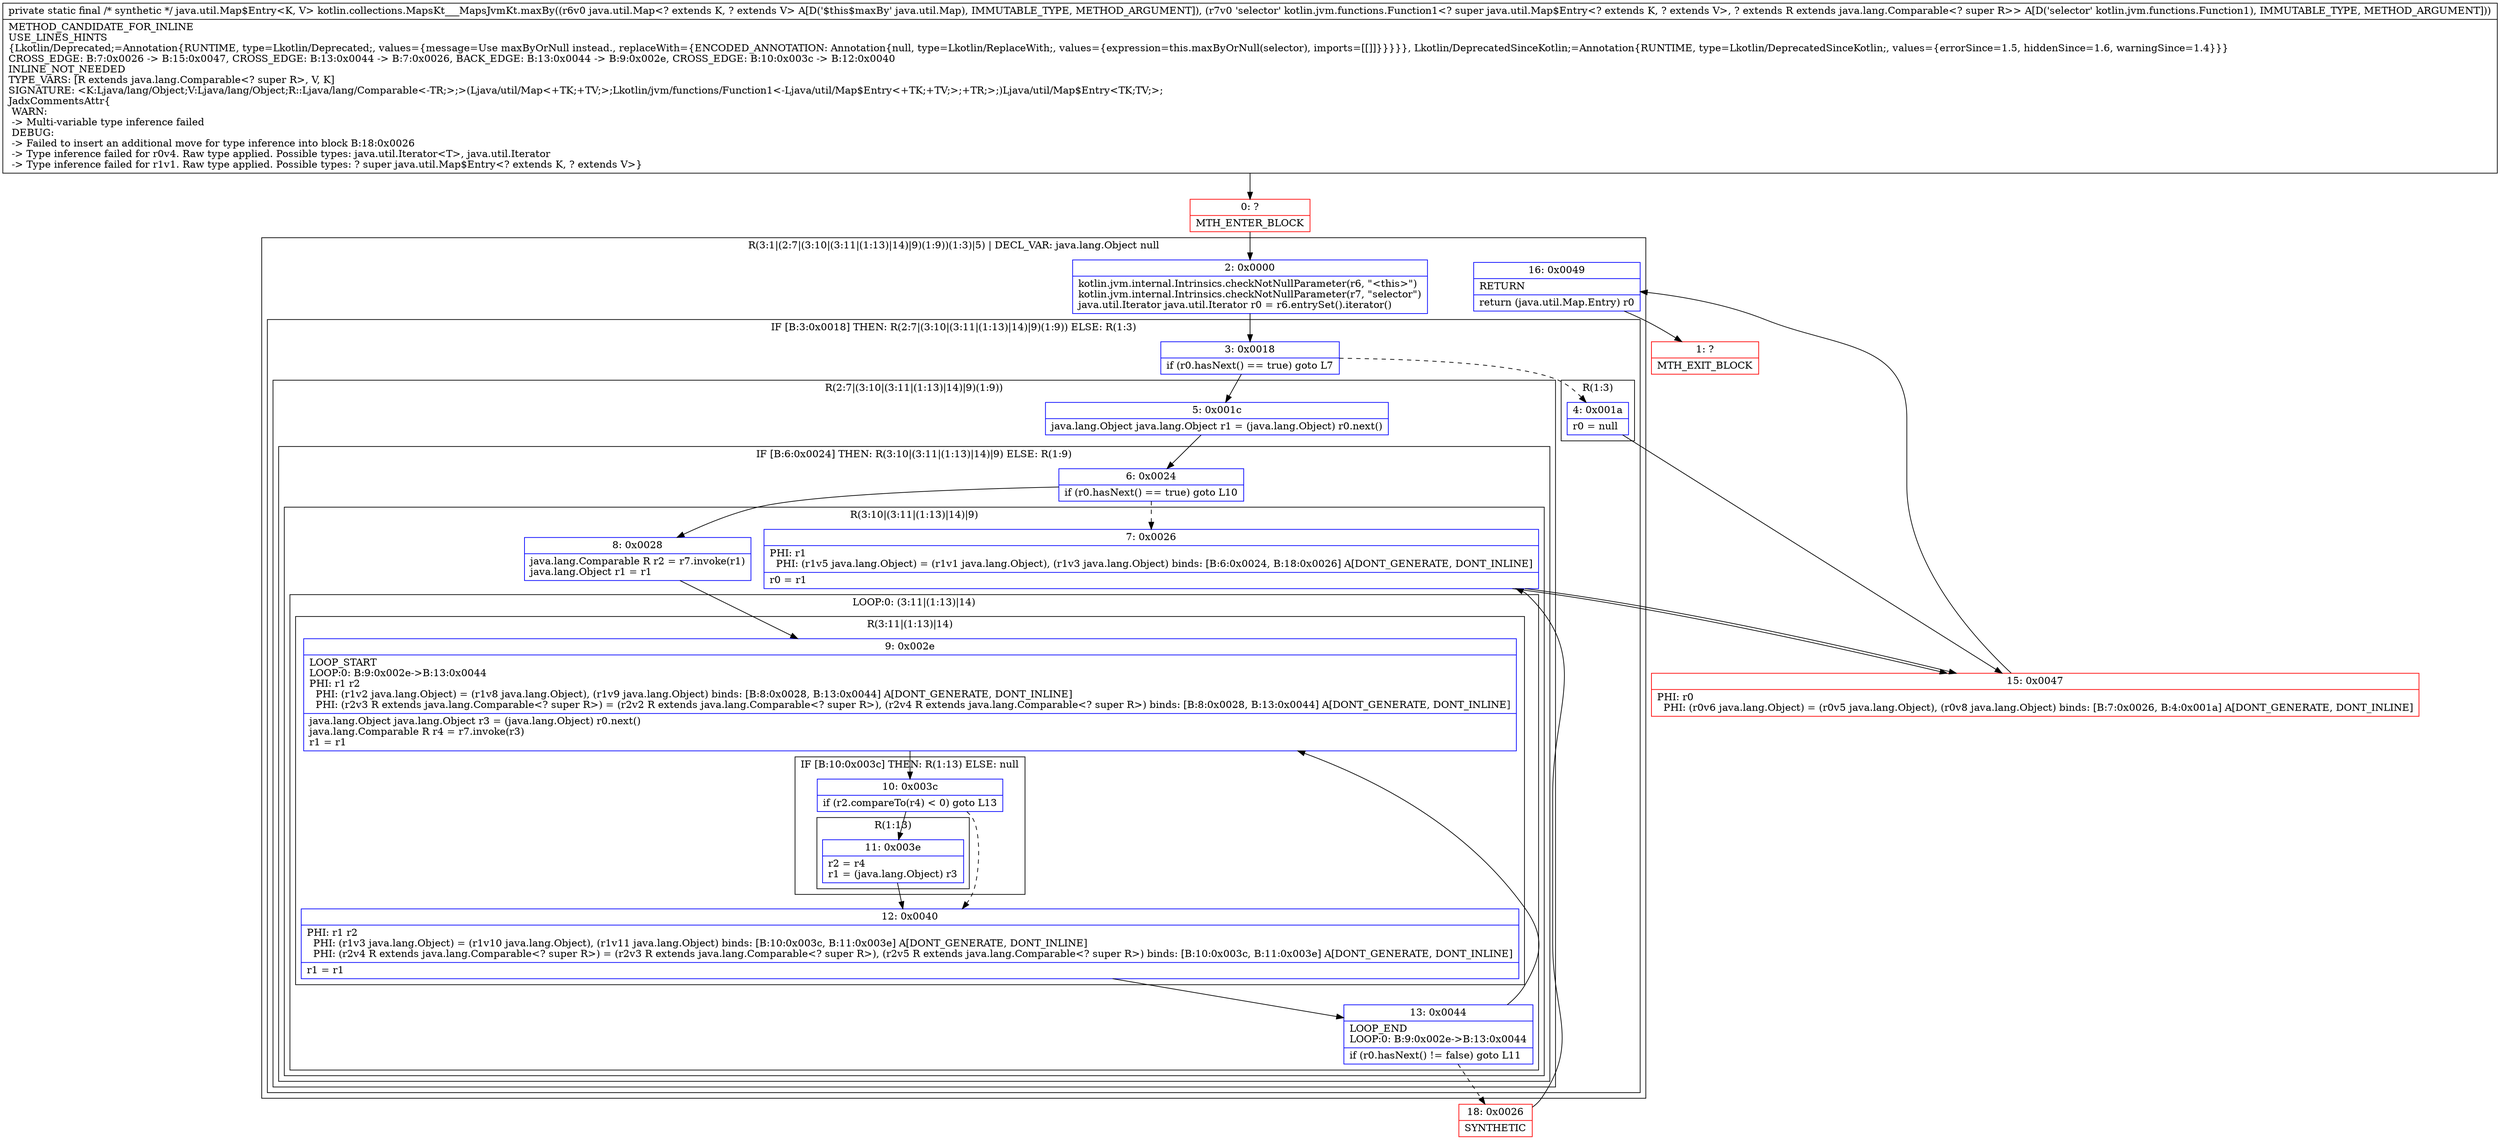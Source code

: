 digraph "CFG forkotlin.collections.MapsKt___MapsJvmKt.maxBy(Ljava\/util\/Map;Lkotlin\/jvm\/functions\/Function1;)Ljava\/util\/Map$Entry;" {
subgraph cluster_Region_75283021 {
label = "R(3:1|(2:7|(3:10|(3:11|(1:13)|14)|9)(1:9))(1:3)|5) | DECL_VAR: java.lang.Object null\l";
node [shape=record,color=blue];
Node_2 [shape=record,label="{2\:\ 0x0000|kotlin.jvm.internal.Intrinsics.checkNotNullParameter(r6, \"\<this\>\")\lkotlin.jvm.internal.Intrinsics.checkNotNullParameter(r7, \"selector\")\ljava.util.Iterator java.util.Iterator r0 = r6.entrySet().iterator()\l}"];
subgraph cluster_IfRegion_1860018754 {
label = "IF [B:3:0x0018] THEN: R(2:7|(3:10|(3:11|(1:13)|14)|9)(1:9)) ELSE: R(1:3)";
node [shape=record,color=blue];
Node_3 [shape=record,label="{3\:\ 0x0018|if (r0.hasNext() == true) goto L7\l}"];
subgraph cluster_Region_293226666 {
label = "R(2:7|(3:10|(3:11|(1:13)|14)|9)(1:9))";
node [shape=record,color=blue];
Node_5 [shape=record,label="{5\:\ 0x001c|java.lang.Object java.lang.Object r1 = (java.lang.Object) r0.next()\l}"];
subgraph cluster_IfRegion_1188401806 {
label = "IF [B:6:0x0024] THEN: R(3:10|(3:11|(1:13)|14)|9) ELSE: R(1:9)";
node [shape=record,color=blue];
Node_6 [shape=record,label="{6\:\ 0x0024|if (r0.hasNext() == true) goto L10\l}"];
subgraph cluster_Region_218170233 {
label = "R(3:10|(3:11|(1:13)|14)|9)";
node [shape=record,color=blue];
Node_8 [shape=record,label="{8\:\ 0x0028|java.lang.Comparable R r2 = r7.invoke(r1)\ljava.lang.Object r1 = r1\l}"];
subgraph cluster_LoopRegion_656074443 {
label = "LOOP:0: (3:11|(1:13)|14)";
node [shape=record,color=blue];
Node_13 [shape=record,label="{13\:\ 0x0044|LOOP_END\lLOOP:0: B:9:0x002e\-\>B:13:0x0044\l|if (r0.hasNext() != false) goto L11\l}"];
subgraph cluster_Region_609656792 {
label = "R(3:11|(1:13)|14)";
node [shape=record,color=blue];
Node_9 [shape=record,label="{9\:\ 0x002e|LOOP_START\lLOOP:0: B:9:0x002e\-\>B:13:0x0044\lPHI: r1 r2 \l  PHI: (r1v2 java.lang.Object) = (r1v8 java.lang.Object), (r1v9 java.lang.Object) binds: [B:8:0x0028, B:13:0x0044] A[DONT_GENERATE, DONT_INLINE]\l  PHI: (r2v3 R extends java.lang.Comparable\<? super R\>) = (r2v2 R extends java.lang.Comparable\<? super R\>), (r2v4 R extends java.lang.Comparable\<? super R\>) binds: [B:8:0x0028, B:13:0x0044] A[DONT_GENERATE, DONT_INLINE]\l|java.lang.Object java.lang.Object r3 = (java.lang.Object) r0.next()\ljava.lang.Comparable R r4 = r7.invoke(r3)\lr1 = r1\l}"];
subgraph cluster_IfRegion_1835366544 {
label = "IF [B:10:0x003c] THEN: R(1:13) ELSE: null";
node [shape=record,color=blue];
Node_10 [shape=record,label="{10\:\ 0x003c|if (r2.compareTo(r4) \< 0) goto L13\l}"];
subgraph cluster_Region_1739238624 {
label = "R(1:13)";
node [shape=record,color=blue];
Node_11 [shape=record,label="{11\:\ 0x003e|r2 = r4\lr1 = (java.lang.Object) r3\l}"];
}
}
Node_12 [shape=record,label="{12\:\ 0x0040|PHI: r1 r2 \l  PHI: (r1v3 java.lang.Object) = (r1v10 java.lang.Object), (r1v11 java.lang.Object) binds: [B:10:0x003c, B:11:0x003e] A[DONT_GENERATE, DONT_INLINE]\l  PHI: (r2v4 R extends java.lang.Comparable\<? super R\>) = (r2v3 R extends java.lang.Comparable\<? super R\>), (r2v5 R extends java.lang.Comparable\<? super R\>) binds: [B:10:0x003c, B:11:0x003e] A[DONT_GENERATE, DONT_INLINE]\l|r1 = r1\l}"];
}
}
Node_7 [shape=record,label="{7\:\ 0x0026|PHI: r1 \l  PHI: (r1v5 java.lang.Object) = (r1v1 java.lang.Object), (r1v3 java.lang.Object) binds: [B:6:0x0024, B:18:0x0026] A[DONT_GENERATE, DONT_INLINE]\l|r0 = r1\l}"];
}
subgraph cluster_Region_2111668396 {
label = "R(1:9)";
node [shape=record,color=blue];
Node_7 [shape=record,label="{7\:\ 0x0026|PHI: r1 \l  PHI: (r1v5 java.lang.Object) = (r1v1 java.lang.Object), (r1v3 java.lang.Object) binds: [B:6:0x0024, B:18:0x0026] A[DONT_GENERATE, DONT_INLINE]\l|r0 = r1\l}"];
}
}
}
subgraph cluster_Region_1603933296 {
label = "R(1:3)";
node [shape=record,color=blue];
Node_4 [shape=record,label="{4\:\ 0x001a|r0 = null\l}"];
}
}
Node_16 [shape=record,label="{16\:\ 0x0049|RETURN\l|return (java.util.Map.Entry) r0\l}"];
}
Node_0 [shape=record,color=red,label="{0\:\ ?|MTH_ENTER_BLOCK\l}"];
Node_15 [shape=record,color=red,label="{15\:\ 0x0047|PHI: r0 \l  PHI: (r0v6 java.lang.Object) = (r0v5 java.lang.Object), (r0v8 java.lang.Object) binds: [B:7:0x0026, B:4:0x001a] A[DONT_GENERATE, DONT_INLINE]\l}"];
Node_1 [shape=record,color=red,label="{1\:\ ?|MTH_EXIT_BLOCK\l}"];
Node_18 [shape=record,color=red,label="{18\:\ 0x0026|SYNTHETIC\l}"];
MethodNode[shape=record,label="{private static final \/* synthetic *\/ java.util.Map$Entry\<K, V\> kotlin.collections.MapsKt___MapsJvmKt.maxBy((r6v0 java.util.Map\<? extends K, ? extends V\> A[D('$this$maxBy' java.util.Map), IMMUTABLE_TYPE, METHOD_ARGUMENT]), (r7v0 'selector' kotlin.jvm.functions.Function1\<? super java.util.Map$Entry\<? extends K, ? extends V\>, ? extends R extends java.lang.Comparable\<? super R\>\> A[D('selector' kotlin.jvm.functions.Function1), IMMUTABLE_TYPE, METHOD_ARGUMENT]))  | METHOD_CANDIDATE_FOR_INLINE\lUSE_LINES_HINTS\l\{Lkotlin\/Deprecated;=Annotation\{RUNTIME, type=Lkotlin\/Deprecated;, values=\{message=Use maxByOrNull instead., replaceWith=\{ENCODED_ANNOTATION: Annotation\{null, type=Lkotlin\/ReplaceWith;, values=\{expression=this.maxByOrNull(selector), imports=[[]]\}\}\}\}\}, Lkotlin\/DeprecatedSinceKotlin;=Annotation\{RUNTIME, type=Lkotlin\/DeprecatedSinceKotlin;, values=\{errorSince=1.5, hiddenSince=1.6, warningSince=1.4\}\}\}\lCROSS_EDGE: B:7:0x0026 \-\> B:15:0x0047, CROSS_EDGE: B:13:0x0044 \-\> B:7:0x0026, BACK_EDGE: B:13:0x0044 \-\> B:9:0x002e, CROSS_EDGE: B:10:0x003c \-\> B:12:0x0040\lINLINE_NOT_NEEDED\lTYPE_VARS: [R extends java.lang.Comparable\<? super R\>, V, K]\lSIGNATURE: \<K:Ljava\/lang\/Object;V:Ljava\/lang\/Object;R::Ljava\/lang\/Comparable\<\-TR;\>;\>(Ljava\/util\/Map\<+TK;+TV;\>;Lkotlin\/jvm\/functions\/Function1\<\-Ljava\/util\/Map$Entry\<+TK;+TV;\>;+TR;\>;)Ljava\/util\/Map$Entry\<TK;TV;\>;\lJadxCommentsAttr\{\l WARN: \l \-\> Multi\-variable type inference failed\l DEBUG: \l \-\> Failed to insert an additional move for type inference into block B:18:0x0026\l \-\> Type inference failed for r0v4. Raw type applied. Possible types: java.util.Iterator\<T\>, java.util.Iterator\l \-\> Type inference failed for r1v1. Raw type applied. Possible types: ? super java.util.Map$Entry\<? extends K, ? extends V\>\}\l}"];
MethodNode -> Node_0;Node_2 -> Node_3;
Node_3 -> Node_4[style=dashed];
Node_3 -> Node_5;
Node_5 -> Node_6;
Node_6 -> Node_7[style=dashed];
Node_6 -> Node_8;
Node_8 -> Node_9;
Node_13 -> Node_9;
Node_13 -> Node_18[style=dashed];
Node_9 -> Node_10;
Node_10 -> Node_11;
Node_10 -> Node_12[style=dashed];
Node_11 -> Node_12;
Node_12 -> Node_13;
Node_7 -> Node_15;
Node_7 -> Node_15;
Node_4 -> Node_15;
Node_16 -> Node_1;
Node_0 -> Node_2;
Node_15 -> Node_16;
Node_18 -> Node_7;
}

